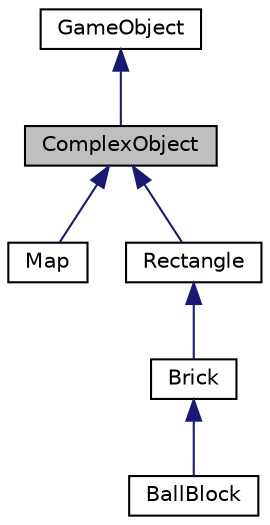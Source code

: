 digraph "ComplexObject"
{
 // LATEX_PDF_SIZE
  edge [fontname="Helvetica",fontsize="10",labelfontname="Helvetica",labelfontsize="10"];
  node [fontname="Helvetica",fontsize="10",shape=record];
  Node1 [label="ComplexObject",height=0.2,width=0.4,color="black", fillcolor="grey75", style="filled", fontcolor="black",tooltip=" "];
  Node2 -> Node1 [dir="back",color="midnightblue",fontsize="10",style="solid"];
  Node2 [label="GameObject",height=0.2,width=0.4,color="black", fillcolor="white", style="filled",URL="$classGameObject.html",tooltip=" "];
  Node1 -> Node3 [dir="back",color="midnightblue",fontsize="10",style="solid"];
  Node3 [label="Map",height=0.2,width=0.4,color="black", fillcolor="white", style="filled",URL="$classMap.html",tooltip=" "];
  Node1 -> Node4 [dir="back",color="midnightblue",fontsize="10",style="solid"];
  Node4 [label="Rectangle",height=0.2,width=0.4,color="black", fillcolor="white", style="filled",URL="$classRectangle.html",tooltip=" "];
  Node4 -> Node5 [dir="back",color="midnightblue",fontsize="10",style="solid"];
  Node5 [label="Brick",height=0.2,width=0.4,color="black", fillcolor="white", style="filled",URL="$classBrick.html",tooltip=" "];
  Node5 -> Node6 [dir="back",color="midnightblue",fontsize="10",style="solid"];
  Node6 [label="BallBlock",height=0.2,width=0.4,color="black", fillcolor="white", style="filled",URL="$classBallBlock.html",tooltip=" "];
}
